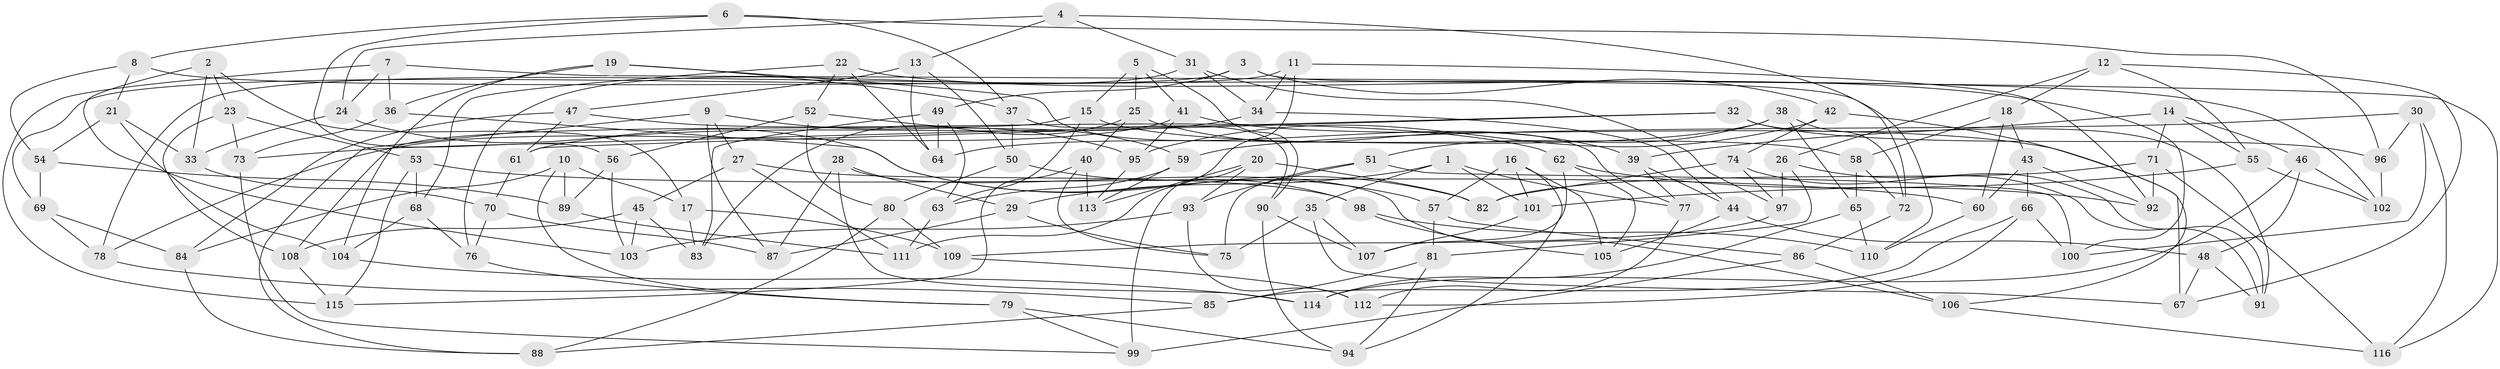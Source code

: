 // coarse degree distribution, {4: 0.34285714285714286, 6: 0.5714285714285714, 5: 0.07142857142857142, 3: 0.014285714285714285}
// Generated by graph-tools (version 1.1) at 2025/42/03/06/25 10:42:22]
// undirected, 116 vertices, 232 edges
graph export_dot {
graph [start="1"]
  node [color=gray90,style=filled];
  1;
  2;
  3;
  4;
  5;
  6;
  7;
  8;
  9;
  10;
  11;
  12;
  13;
  14;
  15;
  16;
  17;
  18;
  19;
  20;
  21;
  22;
  23;
  24;
  25;
  26;
  27;
  28;
  29;
  30;
  31;
  32;
  33;
  34;
  35;
  36;
  37;
  38;
  39;
  40;
  41;
  42;
  43;
  44;
  45;
  46;
  47;
  48;
  49;
  50;
  51;
  52;
  53;
  54;
  55;
  56;
  57;
  58;
  59;
  60;
  61;
  62;
  63;
  64;
  65;
  66;
  67;
  68;
  69;
  70;
  71;
  72;
  73;
  74;
  75;
  76;
  77;
  78;
  79;
  80;
  81;
  82;
  83;
  84;
  85;
  86;
  87;
  88;
  89;
  90;
  91;
  92;
  93;
  94;
  95;
  96;
  97;
  98;
  99;
  100;
  101;
  102;
  103;
  104;
  105;
  106;
  107;
  108;
  109;
  110;
  111;
  112;
  113;
  114;
  115;
  116;
  1 -- 101;
  1 -- 29;
  1 -- 35;
  1 -- 77;
  2 -- 33;
  2 -- 23;
  2 -- 17;
  2 -- 103;
  3 -- 110;
  3 -- 49;
  3 -- 42;
  3 -- 69;
  4 -- 13;
  4 -- 72;
  4 -- 31;
  4 -- 24;
  5 -- 25;
  5 -- 15;
  5 -- 90;
  5 -- 41;
  6 -- 8;
  6 -- 56;
  6 -- 96;
  6 -- 37;
  7 -- 116;
  7 -- 36;
  7 -- 24;
  7 -- 115;
  8 -- 102;
  8 -- 21;
  8 -- 54;
  9 -- 87;
  9 -- 27;
  9 -- 95;
  9 -- 88;
  10 -- 89;
  10 -- 79;
  10 -- 17;
  10 -- 84;
  11 -- 78;
  11 -- 92;
  11 -- 34;
  11 -- 111;
  12 -- 55;
  12 -- 26;
  12 -- 18;
  12 -- 67;
  13 -- 50;
  13 -- 64;
  13 -- 47;
  14 -- 55;
  14 -- 39;
  14 -- 71;
  14 -- 46;
  15 -- 108;
  15 -- 63;
  15 -- 58;
  16 -- 105;
  16 -- 101;
  16 -- 57;
  16 -- 94;
  17 -- 83;
  17 -- 109;
  18 -- 43;
  18 -- 60;
  18 -- 58;
  19 -- 36;
  19 -- 104;
  19 -- 37;
  19 -- 77;
  20 -- 82;
  20 -- 113;
  20 -- 99;
  20 -- 93;
  21 -- 54;
  21 -- 33;
  21 -- 104;
  22 -- 52;
  22 -- 64;
  22 -- 100;
  22 -- 68;
  23 -- 73;
  23 -- 53;
  23 -- 108;
  24 -- 33;
  24 -- 82;
  25 -- 39;
  25 -- 83;
  25 -- 40;
  26 -- 81;
  26 -- 97;
  26 -- 91;
  27 -- 98;
  27 -- 45;
  27 -- 111;
  28 -- 87;
  28 -- 29;
  28 -- 106;
  28 -- 114;
  29 -- 75;
  29 -- 87;
  30 -- 96;
  30 -- 100;
  30 -- 116;
  30 -- 59;
  31 -- 97;
  31 -- 34;
  31 -- 76;
  32 -- 61;
  32 -- 91;
  32 -- 73;
  32 -- 96;
  33 -- 70;
  34 -- 61;
  34 -- 44;
  35 -- 107;
  35 -- 67;
  35 -- 75;
  36 -- 57;
  36 -- 73;
  37 -- 90;
  37 -- 50;
  38 -- 51;
  38 -- 64;
  38 -- 65;
  38 -- 72;
  39 -- 77;
  39 -- 44;
  40 -- 115;
  40 -- 113;
  40 -- 75;
  41 -- 95;
  41 -- 67;
  41 -- 78;
  42 -- 74;
  42 -- 106;
  42 -- 95;
  43 -- 92;
  43 -- 60;
  43 -- 66;
  44 -- 48;
  44 -- 105;
  45 -- 108;
  45 -- 103;
  45 -- 83;
  46 -- 48;
  46 -- 114;
  46 -- 102;
  47 -- 61;
  47 -- 62;
  47 -- 84;
  48 -- 67;
  48 -- 91;
  49 -- 63;
  49 -- 83;
  49 -- 64;
  50 -- 98;
  50 -- 80;
  51 -- 100;
  51 -- 75;
  51 -- 93;
  52 -- 59;
  52 -- 80;
  52 -- 56;
  53 -- 115;
  53 -- 60;
  53 -- 68;
  54 -- 69;
  54 -- 89;
  55 -- 102;
  55 -- 101;
  56 -- 89;
  56 -- 103;
  57 -- 86;
  57 -- 81;
  58 -- 65;
  58 -- 72;
  59 -- 113;
  59 -- 63;
  60 -- 110;
  61 -- 70;
  62 -- 105;
  62 -- 92;
  62 -- 107;
  63 -- 111;
  65 -- 114;
  65 -- 110;
  66 -- 85;
  66 -- 100;
  66 -- 112;
  68 -- 104;
  68 -- 76;
  69 -- 78;
  69 -- 84;
  70 -- 87;
  70 -- 76;
  71 -- 92;
  71 -- 116;
  71 -- 82;
  72 -- 86;
  73 -- 99;
  74 -- 82;
  74 -- 97;
  74 -- 91;
  76 -- 79;
  77 -- 112;
  78 -- 85;
  79 -- 99;
  79 -- 94;
  80 -- 109;
  80 -- 88;
  81 -- 85;
  81 -- 94;
  84 -- 88;
  85 -- 88;
  86 -- 99;
  86 -- 106;
  89 -- 111;
  90 -- 107;
  90 -- 94;
  93 -- 112;
  93 -- 103;
  95 -- 113;
  96 -- 102;
  97 -- 109;
  98 -- 110;
  98 -- 105;
  101 -- 107;
  104 -- 114;
  106 -- 116;
  108 -- 115;
  109 -- 112;
}
